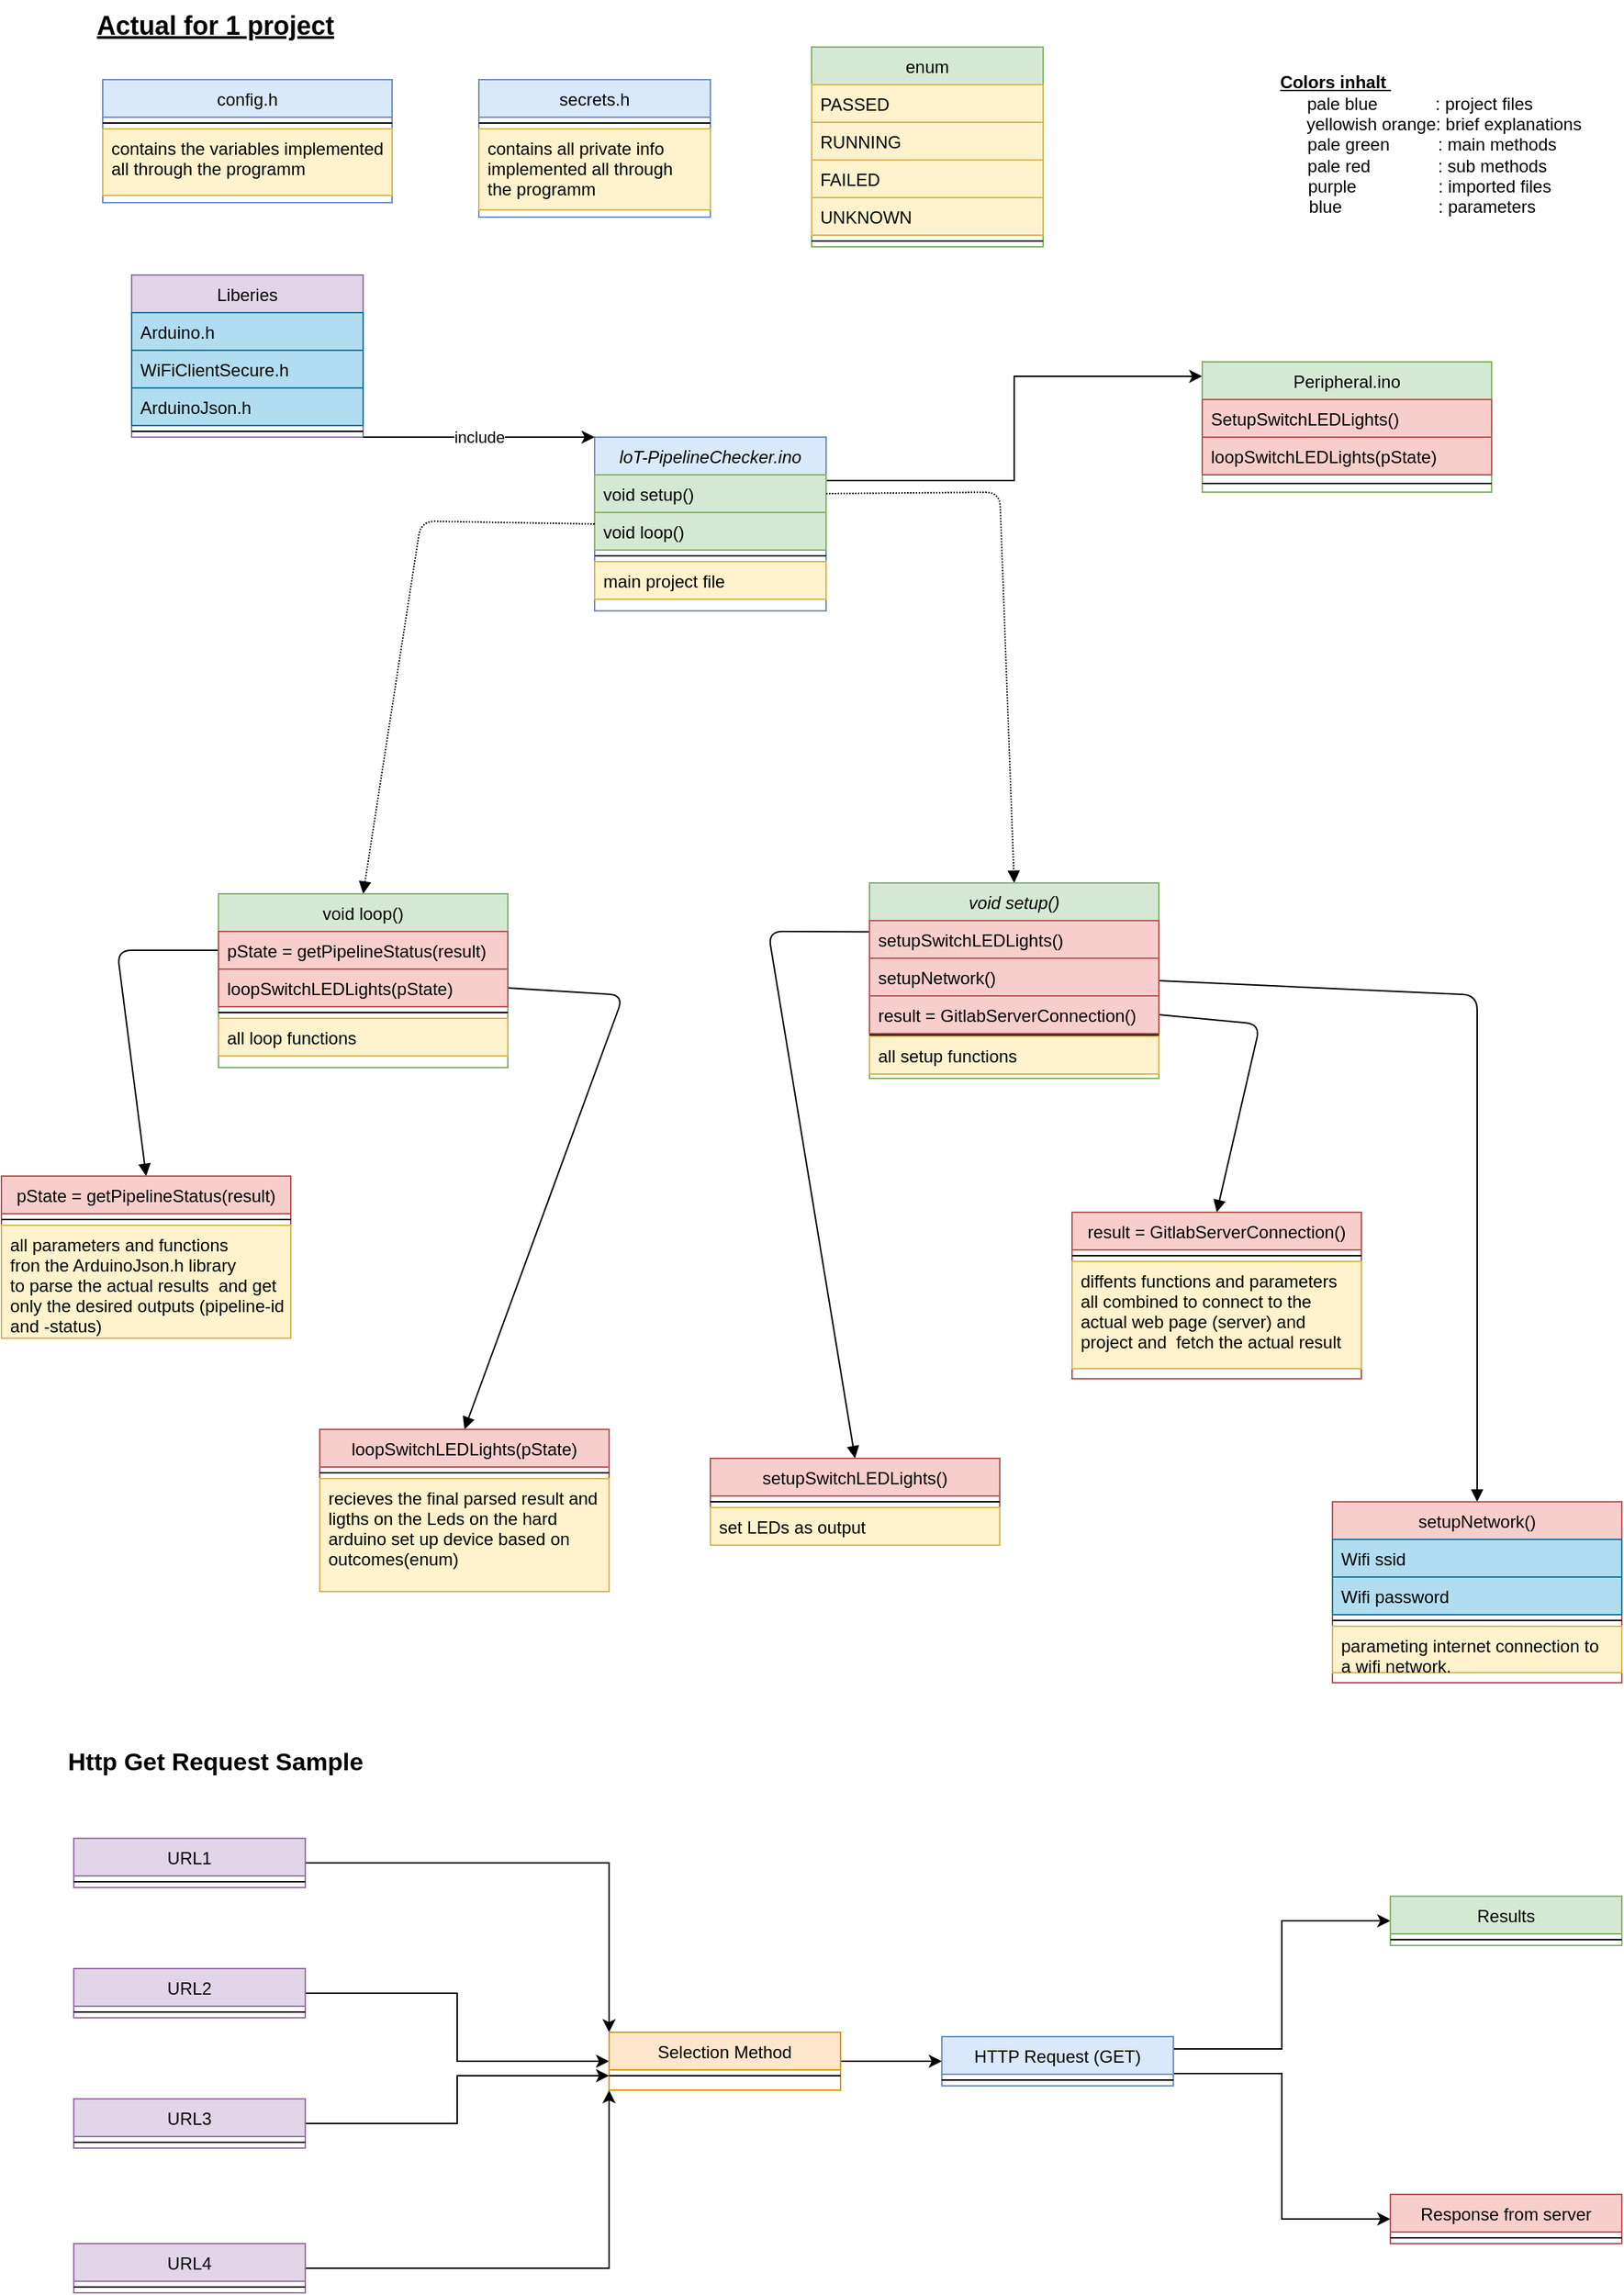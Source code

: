 <mxfile version="14.1.8" type="device"><diagram id="C5RBs43oDa-KdzZeNtuy" name="Page-1"><mxGraphModel dx="1853" dy="594" grid="1" gridSize="10" guides="1" tooltips="1" connect="1" arrows="1" fold="1" page="1" pageScale="1" pageWidth="827" pageHeight="1169" math="0" shadow="0"><root><mxCell id="WIyWlLk6GJQsqaUBKTNV-0"/><mxCell id="WIyWlLk6GJQsqaUBKTNV-1" parent="WIyWlLk6GJQsqaUBKTNV-0"/><mxCell id="nX8jGTWsumqi2cWbTF_k-5" style="edgeStyle=orthogonalEdgeStyle;rounded=0;orthogonalLoop=1;jettySize=auto;html=1;exitX=1;exitY=0.25;exitDx=0;exitDy=0;entryX=0;entryY=0.111;entryDx=0;entryDy=0;entryPerimeter=0;" parent="WIyWlLk6GJQsqaUBKTNV-1" source="zkfFHV4jXpPFQw0GAbJ--0" target="nX8jGTWsumqi2cWbTF_k-0" edge="1"><mxGeometry relative="1" as="geometry"/></mxCell><mxCell id="zkfFHV4jXpPFQw0GAbJ--0" value="loT-PipelineChecker.ino" style="swimlane;fontStyle=2;align=center;verticalAlign=top;childLayout=stackLayout;horizontal=1;startSize=26;horizontalStack=0;resizeParent=1;resizeLast=0;collapsible=1;marginBottom=0;rounded=0;shadow=0;strokeWidth=1;fillColor=#dae8fc;strokeColor=#6c8ebf;" parent="WIyWlLk6GJQsqaUBKTNV-1" vertex="1"><mxGeometry x="370" y="312" width="160" height="120" as="geometry"><mxRectangle x="230" y="140" width="160" height="26" as="alternateBounds"/></mxGeometry></mxCell><mxCell id="zkfFHV4jXpPFQw0GAbJ--1" value="void setup()" style="text;align=left;verticalAlign=top;spacingLeft=4;spacingRight=4;overflow=hidden;rotatable=0;points=[[0,0.5],[1,0.5]];portConstraint=eastwest;fillColor=#d5e8d4;strokeColor=#82b366;" parent="zkfFHV4jXpPFQw0GAbJ--0" vertex="1"><mxGeometry y="26" width="160" height="26" as="geometry"/></mxCell><mxCell id="zkfFHV4jXpPFQw0GAbJ--2" value="void loop()" style="text;align=left;verticalAlign=top;spacingLeft=4;spacingRight=4;overflow=hidden;rotatable=0;points=[[0,0.5],[1,0.5]];portConstraint=eastwest;rounded=0;shadow=0;html=0;fillColor=#d5e8d4;strokeColor=#82b366;" parent="zkfFHV4jXpPFQw0GAbJ--0" vertex="1"><mxGeometry y="52" width="160" height="26" as="geometry"/></mxCell><mxCell id="zkfFHV4jXpPFQw0GAbJ--4" value="" style="line;html=1;strokeWidth=1;align=left;verticalAlign=middle;spacingTop=-1;spacingLeft=3;spacingRight=3;rotatable=0;labelPosition=right;points=[];portConstraint=eastwest;" parent="zkfFHV4jXpPFQw0GAbJ--0" vertex="1"><mxGeometry y="78" width="160" height="8" as="geometry"/></mxCell><mxCell id="zkfFHV4jXpPFQw0GAbJ--5" value="main project file" style="text;align=left;verticalAlign=top;spacingLeft=4;spacingRight=4;overflow=hidden;rotatable=0;points=[[0,0.5],[1,0.5]];portConstraint=eastwest;fillColor=#fff2cc;strokeColor=#d6b656;" parent="zkfFHV4jXpPFQw0GAbJ--0" vertex="1"><mxGeometry y="86" width="160" height="26" as="geometry"/></mxCell><mxCell id="n-UcgwDzip0mZuVhd4J0-0" value="Actual for 1 project" style="text;align=left;verticalAlign=top;spacingLeft=4;spacingRight=4;overflow=hidden;rotatable=0;points=[[0,0.5],[1,0.5]];portConstraint=eastwest;fontStyle=5;fontSize=18;" parent="WIyWlLk6GJQsqaUBKTNV-1" vertex="1"><mxGeometry x="20" y="10" width="200" height="26" as="geometry"/></mxCell><mxCell id="n-UcgwDzip0mZuVhd4J0-60" value="Liberies" style="swimlane;fontStyle=0;align=center;verticalAlign=top;childLayout=stackLayout;horizontal=1;startSize=26;horizontalStack=0;resizeParent=1;resizeLast=0;collapsible=1;marginBottom=0;rounded=0;shadow=0;strokeWidth=1;fillColor=#e1d5e7;strokeColor=#9673a6;" parent="WIyWlLk6GJQsqaUBKTNV-1" vertex="1"><mxGeometry x="50" y="200" width="160" height="112" as="geometry"><mxRectangle x="550" y="140" width="160" height="26" as="alternateBounds"/></mxGeometry></mxCell><mxCell id="n-UcgwDzip0mZuVhd4J0-61" value="Arduino.h" style="text;align=left;verticalAlign=top;spacingLeft=4;spacingRight=4;overflow=hidden;rotatable=0;points=[[0,0.5],[1,0.5]];portConstraint=eastwest;fillColor=#b1ddf0;strokeColor=#10739e;" parent="n-UcgwDzip0mZuVhd4J0-60" vertex="1"><mxGeometry y="26" width="160" height="26" as="geometry"/></mxCell><mxCell id="n-UcgwDzip0mZuVhd4J0-62" value="WiFiClientSecure.h" style="text;align=left;verticalAlign=top;spacingLeft=4;spacingRight=4;overflow=hidden;rotatable=0;points=[[0,0.5],[1,0.5]];portConstraint=eastwest;rounded=0;shadow=0;html=0;fillColor=#b1ddf0;strokeColor=#10739e;" parent="n-UcgwDzip0mZuVhd4J0-60" vertex="1"><mxGeometry y="52" width="160" height="26" as="geometry"/></mxCell><mxCell id="n-UcgwDzip0mZuVhd4J0-63" value="ArduinoJson.h" style="text;align=left;verticalAlign=top;spacingLeft=4;spacingRight=4;overflow=hidden;rotatable=0;points=[[0,0.5],[1,0.5]];portConstraint=eastwest;rounded=0;shadow=0;html=0;fillColor=#b1ddf0;strokeColor=#10739e;" parent="n-UcgwDzip0mZuVhd4J0-60" vertex="1"><mxGeometry y="78" width="160" height="26" as="geometry"/></mxCell><mxCell id="n-UcgwDzip0mZuVhd4J0-66" value="" style="line;html=1;strokeWidth=1;align=left;verticalAlign=middle;spacingTop=-1;spacingLeft=3;spacingRight=3;rotatable=0;labelPosition=right;points=[];portConstraint=eastwest;" parent="n-UcgwDzip0mZuVhd4J0-60" vertex="1"><mxGeometry y="104" width="160" height="8" as="geometry"/></mxCell><mxCell id="n-UcgwDzip0mZuVhd4J0-77" value="enum" style="swimlane;fontStyle=0;align=center;verticalAlign=top;childLayout=stackLayout;horizontal=1;startSize=26;horizontalStack=0;resizeParent=1;resizeLast=0;collapsible=1;marginBottom=0;rounded=0;shadow=0;strokeWidth=1;fillColor=#d5e8d4;strokeColor=#82b366;" parent="WIyWlLk6GJQsqaUBKTNV-1" vertex="1"><mxGeometry x="520" y="42.5" width="160" height="138" as="geometry"><mxRectangle x="550" y="140" width="160" height="26" as="alternateBounds"/></mxGeometry></mxCell><mxCell id="n-UcgwDzip0mZuVhd4J0-78" value="PASSED" style="text;align=left;verticalAlign=top;spacingLeft=4;spacingRight=4;overflow=hidden;rotatable=0;points=[[0,0.5],[1,0.5]];portConstraint=eastwest;fillColor=#fff2cc;strokeColor=#d6b656;" parent="n-UcgwDzip0mZuVhd4J0-77" vertex="1"><mxGeometry y="26" width="160" height="26" as="geometry"/></mxCell><mxCell id="n-UcgwDzip0mZuVhd4J0-79" value="RUNNING" style="text;align=left;verticalAlign=top;spacingLeft=4;spacingRight=4;overflow=hidden;rotatable=0;points=[[0,0.5],[1,0.5]];portConstraint=eastwest;rounded=0;shadow=0;html=0;fillColor=#fff2cc;strokeColor=#d6b656;" parent="n-UcgwDzip0mZuVhd4J0-77" vertex="1"><mxGeometry y="52" width="160" height="26" as="geometry"/></mxCell><mxCell id="n-UcgwDzip0mZuVhd4J0-80" value="FAILED" style="text;align=left;verticalAlign=top;spacingLeft=4;spacingRight=4;overflow=hidden;rotatable=0;points=[[0,0.5],[1,0.5]];portConstraint=eastwest;rounded=0;shadow=0;html=0;fillColor=#fff2cc;strokeColor=#d6b656;" parent="n-UcgwDzip0mZuVhd4J0-77" vertex="1"><mxGeometry y="78" width="160" height="26" as="geometry"/></mxCell><mxCell id="n-UcgwDzip0mZuVhd4J0-81" value="UNKNOWN" style="text;align=left;verticalAlign=top;spacingLeft=4;spacingRight=4;overflow=hidden;rotatable=0;points=[[0,0.5],[1,0.5]];portConstraint=eastwest;rounded=0;shadow=0;html=0;fillColor=#fff2cc;strokeColor=#d6b656;" parent="n-UcgwDzip0mZuVhd4J0-77" vertex="1"><mxGeometry y="104" width="160" height="26" as="geometry"/></mxCell><mxCell id="n-UcgwDzip0mZuVhd4J0-82" value="" style="line;html=1;strokeWidth=1;align=left;verticalAlign=middle;spacingTop=-1;spacingLeft=3;spacingRight=3;rotatable=0;labelPosition=right;points=[];portConstraint=eastwest;" parent="n-UcgwDzip0mZuVhd4J0-77" vertex="1"><mxGeometry y="130" width="160" height="8" as="geometry"/></mxCell><mxCell id="YJGUpjWJpuxdB4CQiXM4-1" value="secrets.h" style="swimlane;fontStyle=0;align=center;verticalAlign=top;childLayout=stackLayout;horizontal=1;startSize=26;horizontalStack=0;resizeParent=1;resizeLast=0;collapsible=1;marginBottom=0;rounded=0;shadow=0;strokeWidth=1;fillColor=#dae8fc;strokeColor=#6c8ebf;" parent="WIyWlLk6GJQsqaUBKTNV-1" vertex="1"><mxGeometry x="290" y="65" width="160" height="95" as="geometry"><mxRectangle x="550" y="140" width="160" height="26" as="alternateBounds"/></mxGeometry></mxCell><mxCell id="YJGUpjWJpuxdB4CQiXM4-2" value="" style="line;html=1;strokeWidth=1;align=left;verticalAlign=middle;spacingTop=-1;spacingLeft=3;spacingRight=3;rotatable=0;labelPosition=right;points=[];portConstraint=eastwest;" parent="YJGUpjWJpuxdB4CQiXM4-1" vertex="1"><mxGeometry y="26" width="160" height="8" as="geometry"/></mxCell><mxCell id="YJGUpjWJpuxdB4CQiXM4-3" value="contains all private info&#10;implemented all through&#10;the programm " style="text;align=left;verticalAlign=top;spacingLeft=4;spacingRight=4;overflow=hidden;rotatable=0;points=[[0,0.5],[1,0.5]];portConstraint=eastwest;fillColor=#fff2cc;strokeColor=#d6b656;" parent="YJGUpjWJpuxdB4CQiXM4-1" vertex="1"><mxGeometry y="34" width="160" height="56" as="geometry"/></mxCell><mxCell id="YJGUpjWJpuxdB4CQiXM4-5" value="config.h" style="swimlane;fontStyle=0;align=center;verticalAlign=top;childLayout=stackLayout;horizontal=1;startSize=26;horizontalStack=0;resizeParent=1;resizeLast=0;collapsible=1;marginBottom=0;rounded=0;shadow=0;strokeWidth=1;fillColor=#dae8fc;strokeColor=#6c8ebf;" parent="WIyWlLk6GJQsqaUBKTNV-1" vertex="1"><mxGeometry x="30" y="65" width="200" height="85" as="geometry"><mxRectangle x="550" y="140" width="160" height="26" as="alternateBounds"/></mxGeometry></mxCell><mxCell id="YJGUpjWJpuxdB4CQiXM4-6" value="" style="line;html=1;strokeWidth=1;align=left;verticalAlign=middle;spacingTop=-1;spacingLeft=3;spacingRight=3;rotatable=0;labelPosition=right;points=[];portConstraint=eastwest;" parent="YJGUpjWJpuxdB4CQiXM4-5" vertex="1"><mxGeometry y="26" width="200" height="8" as="geometry"/></mxCell><mxCell id="YJGUpjWJpuxdB4CQiXM4-7" value="contains the variables implemented&#10;all through the programm" style="text;align=left;verticalAlign=top;spacingLeft=4;spacingRight=4;overflow=hidden;rotatable=0;points=[[0,0.5],[1,0.5]];portConstraint=eastwest;fillColor=#fff2cc;strokeColor=#d6b656;" parent="YJGUpjWJpuxdB4CQiXM4-5" vertex="1"><mxGeometry y="34" width="200" height="46" as="geometry"/></mxCell><mxCell id="AP6IjIO4oyk4iDSweJ21-5" value="" style="endArrow=classic;html=1;entryX=0;entryY=0;entryDx=0;entryDy=0;exitX=1;exitY=1;exitDx=0;exitDy=0;" parent="WIyWlLk6GJQsqaUBKTNV-1" source="n-UcgwDzip0mZuVhd4J0-60" target="zkfFHV4jXpPFQw0GAbJ--0" edge="1"><mxGeometry relative="1" as="geometry"><mxPoint x="220" y="280" as="sourcePoint"/><mxPoint x="310" y="280" as="targetPoint"/></mxGeometry></mxCell><mxCell id="AP6IjIO4oyk4iDSweJ21-6" value="include" style="edgeLabel;resizable=0;html=1;align=center;verticalAlign=middle;" parent="AP6IjIO4oyk4iDSweJ21-5" connectable="0" vertex="1"><mxGeometry relative="1" as="geometry"/></mxCell><mxCell id="AP6IjIO4oyk4iDSweJ21-7" value="" style="endArrow=block;endFill=1;endSize=6;html=1;exitX=0;exitY=0.5;exitDx=0;exitDy=0;entryX=0.5;entryY=0;entryDx=0;entryDy=0;dashed=1;dashPattern=1 1;" parent="WIyWlLk6GJQsqaUBKTNV-1" source="zkfFHV4jXpPFQw0GAbJ--0" target="n-UcgwDzip0mZuVhd4J0-23" edge="1"><mxGeometry width="100" relative="1" as="geometry"><mxPoint x="200" y="410" as="sourcePoint"/><mxPoint x="150" y="410" as="targetPoint"/><Array as="points"><mxPoint x="250" y="370"/></Array></mxGeometry></mxCell><mxCell id="AP6IjIO4oyk4iDSweJ21-8" value="" style="endArrow=block;endFill=1;endSize=6;html=1;exitX=1;exitY=0.5;exitDx=0;exitDy=0;entryX=0.5;entryY=0;entryDx=0;entryDy=0;dashed=1;dashPattern=1 1;" parent="WIyWlLk6GJQsqaUBKTNV-1" source="zkfFHV4jXpPFQw0GAbJ--1" target="n-UcgwDzip0mZuVhd4J0-1" edge="1"><mxGeometry width="100" relative="1" as="geometry"><mxPoint x="540" y="350" as="sourcePoint"/><mxPoint x="720" y="420" as="targetPoint"/><Array as="points"><mxPoint x="650" y="350"/></Array></mxGeometry></mxCell><mxCell id="AP6IjIO4oyk4iDSweJ21-9" value="" style="endArrow=block;endFill=1;endSize=6;html=1;exitX=1;exitY=0.5;exitDx=0;exitDy=0;entryX=0.5;entryY=0;entryDx=0;entryDy=0;" parent="WIyWlLk6GJQsqaUBKTNV-1" source="n-UcgwDzip0mZuVhd4J0-25" target="n-UcgwDzip0mZuVhd4J0-84" edge="1"><mxGeometry width="100" relative="1" as="geometry"><mxPoint x="340" y="697.5" as="sourcePoint"/><mxPoint x="440" y="697.5" as="targetPoint"/><Array as="points"><mxPoint x="390" y="697.5"/></Array></mxGeometry></mxCell><mxCell id="AP6IjIO4oyk4iDSweJ21-10" value="" style="endArrow=block;endFill=1;endSize=6;html=1;exitX=0;exitY=0.5;exitDx=0;exitDy=0;entryX=0.5;entryY=0;entryDx=0;entryDy=0;" parent="WIyWlLk6GJQsqaUBKTNV-1" source="n-UcgwDzip0mZuVhd4J0-24" target="n-UcgwDzip0mZuVhd4J0-70" edge="1"><mxGeometry width="100" relative="1" as="geometry"><mxPoint x="-30" y="707.5" as="sourcePoint"/><mxPoint x="20" y="687.5" as="targetPoint"/><Array as="points"><mxPoint x="40" y="666.5"/></Array></mxGeometry></mxCell><mxCell id="AP6IjIO4oyk4iDSweJ21-11" value="" style="endArrow=block;endFill=1;endSize=6;html=1;exitX=0;exitY=0.25;exitDx=0;exitDy=0;entryX=0.5;entryY=0;entryDx=0;entryDy=0;" parent="WIyWlLk6GJQsqaUBKTNV-1" source="n-UcgwDzip0mZuVhd4J0-1" target="AP6IjIO4oyk4iDSweJ21-0" edge="1"><mxGeometry width="100" relative="1" as="geometry"><mxPoint x="440" y="687" as="sourcePoint"/><mxPoint x="430" y="677.5" as="targetPoint"/><Array as="points"><mxPoint x="490" y="653.5"/></Array></mxGeometry></mxCell><mxCell id="AP6IjIO4oyk4iDSweJ21-12" value="" style="endArrow=block;endFill=1;endSize=6;html=1;exitX=1;exitY=0.5;exitDx=0;exitDy=0;entryX=0.5;entryY=0;entryDx=0;entryDy=0;" parent="WIyWlLk6GJQsqaUBKTNV-1" source="n-UcgwDzip0mZuVhd4J0-32" target="n-UcgwDzip0mZuVhd4J0-46" edge="1"><mxGeometry width="100" relative="1" as="geometry"><mxPoint x="770" y="707.5" as="sourcePoint"/><mxPoint x="870" y="707.5" as="targetPoint"/><Array as="points"><mxPoint x="830" y="717.5"/></Array></mxGeometry></mxCell><mxCell id="AP6IjIO4oyk4iDSweJ21-13" value="" style="endArrow=block;endFill=1;endSize=6;html=1;exitX=1;exitY=0.5;exitDx=0;exitDy=0;entryX=0.5;entryY=0;entryDx=0;entryDy=0;" parent="WIyWlLk6GJQsqaUBKTNV-1" source="n-UcgwDzip0mZuVhd4J0-1" target="n-UcgwDzip0mZuVhd4J0-41" edge="1"><mxGeometry width="100" relative="1" as="geometry"><mxPoint x="780" y="687" as="sourcePoint"/><mxPoint x="1040" y="1057.5" as="targetPoint"/><Array as="points"><mxPoint x="980" y="697.5"/></Array></mxGeometry></mxCell><mxCell id="AP6IjIO4oyk4iDSweJ21-14" value="&lt;b&gt;&lt;u&gt;Colors inhalt&amp;nbsp;&lt;/u&gt;&lt;/b&gt; &amp;nbsp; &amp;nbsp; &amp;nbsp; &amp;nbsp; &amp;nbsp; &amp;nbsp; &amp;nbsp; &amp;nbsp;&amp;nbsp;&lt;br&gt;&amp;nbsp; &amp;nbsp; &amp;nbsp; &amp;nbsp; &amp;nbsp; &amp;nbsp; &amp;nbsp; &amp;nbsp; &amp;nbsp; pale blue&amp;nbsp; &amp;nbsp; &amp;nbsp; &amp;nbsp; &amp;nbsp; &amp;nbsp; : project files&lt;br&gt;&amp;nbsp; &amp;nbsp; &amp;nbsp; &amp;nbsp; &amp;nbsp; &amp;nbsp; &amp;nbsp; &amp;nbsp; &amp;nbsp; &amp;nbsp; &amp;nbsp; &amp;nbsp; &amp;nbsp; &amp;nbsp; yellowish orange: brief explanations&lt;br&gt;&amp;nbsp; &amp;nbsp; &amp;nbsp; &amp;nbsp; &amp;nbsp; &amp;nbsp; &amp;nbsp; &amp;nbsp; &amp;nbsp; &amp;nbsp; &amp;nbsp; &amp;nbsp;pale green&amp;nbsp; &amp;nbsp; &amp;nbsp; &amp;nbsp; &amp;nbsp; : main methods&lt;br&gt;&amp;nbsp; &amp;nbsp; &amp;nbsp; &amp;nbsp; &amp;nbsp; &amp;nbsp; &amp;nbsp; &amp;nbsp; &amp;nbsp; &amp;nbsp; &amp;nbsp;pale red&amp;nbsp; &amp;nbsp; &amp;nbsp; &amp;nbsp; &amp;nbsp; &amp;nbsp; &amp;nbsp; : sub methods&lt;br&gt;&amp;nbsp; &amp;nbsp; &amp;nbsp; &amp;nbsp; &amp;nbsp; &amp;nbsp; &amp;nbsp; &amp;nbsp; &amp;nbsp; &amp;nbsp; &amp;nbsp; purple&amp;nbsp; &amp;nbsp; &amp;nbsp; &amp;nbsp; &amp;nbsp; &amp;nbsp; &amp;nbsp; &amp;nbsp; &amp;nbsp;: imported files&lt;br&gt;&amp;nbsp; &amp;nbsp; &amp;nbsp; &amp;nbsp; &amp;nbsp; &amp;nbsp; &amp;nbsp; &amp;nbsp; &amp;nbsp; &amp;nbsp;blue&amp;nbsp; &amp;nbsp; &amp;nbsp; &amp;nbsp; &amp;nbsp; &amp;nbsp; &amp;nbsp; &amp;nbsp; &amp;nbsp; &amp;nbsp; : parameters" style="text;html=1;align=center;verticalAlign=middle;resizable=0;points=[];autosize=1;" parent="WIyWlLk6GJQsqaUBKTNV-1" vertex="1"><mxGeometry x="760" y="60" width="300" height="100" as="geometry"/></mxCell><mxCell id="nX8jGTWsumqi2cWbTF_k-0" value="Peripheral.ino" style="swimlane;fontStyle=0;align=center;verticalAlign=top;childLayout=stackLayout;horizontal=1;startSize=26;horizontalStack=0;resizeParent=1;resizeLast=0;collapsible=1;marginBottom=0;rounded=0;shadow=0;strokeWidth=1;fillColor=#d5e8d4;strokeColor=#82b366;" parent="WIyWlLk6GJQsqaUBKTNV-1" vertex="1"><mxGeometry x="790" y="260" width="200" height="90" as="geometry"><mxRectangle x="130" y="380" width="160" height="26" as="alternateBounds"/></mxGeometry></mxCell><mxCell id="nX8jGTWsumqi2cWbTF_k-1" value="SetupSwitchLEDLights()" style="text;align=left;verticalAlign=top;spacingLeft=4;spacingRight=4;overflow=hidden;rotatable=0;points=[[0,0.5],[1,0.5]];portConstraint=eastwest;fillColor=#f8cecc;strokeColor=#b85450;" parent="nX8jGTWsumqi2cWbTF_k-0" vertex="1"><mxGeometry y="26" width="200" height="26" as="geometry"/></mxCell><mxCell id="nX8jGTWsumqi2cWbTF_k-2" value="loopSwitchLEDLights(pState)" style="text;align=left;verticalAlign=top;spacingLeft=4;spacingRight=4;overflow=hidden;rotatable=0;points=[[0,0.5],[1,0.5]];portConstraint=eastwest;rounded=0;shadow=0;html=0;fillColor=#f8cecc;strokeColor=#b85450;" parent="nX8jGTWsumqi2cWbTF_k-0" vertex="1"><mxGeometry y="52" width="200" height="26" as="geometry"/></mxCell><mxCell id="nX8jGTWsumqi2cWbTF_k-3" value="" style="line;html=1;strokeWidth=1;align=left;verticalAlign=middle;spacingTop=-1;spacingLeft=3;spacingRight=3;rotatable=0;labelPosition=right;points=[];portConstraint=eastwest;" parent="nX8jGTWsumqi2cWbTF_k-0" vertex="1"><mxGeometry y="78" width="200" height="12" as="geometry"/></mxCell><mxCell id="n-UcgwDzip0mZuVhd4J0-1" value="void setup()" style="swimlane;fontStyle=2;align=center;verticalAlign=top;childLayout=stackLayout;horizontal=1;startSize=26;horizontalStack=0;resizeParent=1;resizeLast=0;collapsible=1;marginBottom=0;rounded=0;shadow=0;strokeWidth=1;fillColor=#d5e8d4;strokeColor=#82b366;" parent="WIyWlLk6GJQsqaUBKTNV-1" vertex="1"><mxGeometry x="560" y="620" width="200" height="135" as="geometry"><mxRectangle x="580" y="390" width="160" height="26" as="alternateBounds"/></mxGeometry></mxCell><mxCell id="n-UcgwDzip0mZuVhd4J0-2" value="setupSwitchLEDLights()" style="text;align=left;verticalAlign=top;spacingLeft=4;spacingRight=4;overflow=hidden;rotatable=0;points=[[0,0.5],[1,0.5]];portConstraint=eastwest;fillColor=#f8cecc;strokeColor=#b85450;" parent="n-UcgwDzip0mZuVhd4J0-1" vertex="1"><mxGeometry y="26" width="200" height="26" as="geometry"/></mxCell><mxCell id="n-UcgwDzip0mZuVhd4J0-3" value="setupNetwork()" style="text;align=left;verticalAlign=top;spacingLeft=4;spacingRight=4;overflow=hidden;rotatable=0;points=[[0,0.5],[1,0.5]];portConstraint=eastwest;rounded=0;shadow=0;html=0;fillColor=#f8cecc;strokeColor=#b85450;" parent="n-UcgwDzip0mZuVhd4J0-1" vertex="1"><mxGeometry y="52" width="200" height="26" as="geometry"/></mxCell><mxCell id="n-UcgwDzip0mZuVhd4J0-32" value="result = GitlabServerConnection()" style="text;align=left;verticalAlign=top;spacingLeft=4;spacingRight=4;overflow=hidden;rotatable=0;points=[[0,0.5],[1,0.5]];portConstraint=eastwest;rounded=0;shadow=0;html=0;fillColor=#f8cecc;strokeColor=#b85450;" parent="n-UcgwDzip0mZuVhd4J0-1" vertex="1"><mxGeometry y="78" width="200" height="26" as="geometry"/></mxCell><mxCell id="n-UcgwDzip0mZuVhd4J0-5" value="" style="line;html=1;strokeWidth=1;align=left;verticalAlign=middle;spacingTop=-1;spacingLeft=3;spacingRight=3;rotatable=0;labelPosition=right;points=[];portConstraint=eastwest;" parent="n-UcgwDzip0mZuVhd4J0-1" vertex="1"><mxGeometry y="104" width="200" height="2" as="geometry"/></mxCell><mxCell id="n-UcgwDzip0mZuVhd4J0-6" value="all setup functions" style="text;align=left;verticalAlign=top;spacingLeft=4;spacingRight=4;overflow=hidden;rotatable=0;points=[[0,0.5],[1,0.5]];portConstraint=eastwest;fillColor=#fff2cc;strokeColor=#d6b656;" parent="n-UcgwDzip0mZuVhd4J0-1" vertex="1"><mxGeometry y="106" width="200" height="26" as="geometry"/></mxCell><mxCell id="n-UcgwDzip0mZuVhd4J0-41" value="setupNetwork()" style="swimlane;fontStyle=0;align=center;verticalAlign=top;childLayout=stackLayout;horizontal=1;startSize=26;horizontalStack=0;resizeParent=1;resizeLast=0;collapsible=1;marginBottom=0;rounded=0;shadow=0;strokeWidth=1;fillColor=#f8cecc;strokeColor=#b85450;" parent="WIyWlLk6GJQsqaUBKTNV-1" vertex="1"><mxGeometry x="880" y="1047.5" width="200" height="125" as="geometry"><mxRectangle x="130" y="380" width="160" height="26" as="alternateBounds"/></mxGeometry></mxCell><mxCell id="n-UcgwDzip0mZuVhd4J0-42" value="Wifi ssid" style="text;align=left;verticalAlign=top;spacingLeft=4;spacingRight=4;overflow=hidden;rotatable=0;points=[[0,0.5],[1,0.5]];portConstraint=eastwest;fillColor=#b1ddf0;strokeColor=#10739e;" parent="n-UcgwDzip0mZuVhd4J0-41" vertex="1"><mxGeometry y="26" width="200" height="26" as="geometry"/></mxCell><mxCell id="n-UcgwDzip0mZuVhd4J0-43" value="Wifi password" style="text;align=left;verticalAlign=top;spacingLeft=4;spacingRight=4;overflow=hidden;rotatable=0;points=[[0,0.5],[1,0.5]];portConstraint=eastwest;rounded=0;shadow=0;html=0;fillColor=#b1ddf0;strokeColor=#10739e;" parent="n-UcgwDzip0mZuVhd4J0-41" vertex="1"><mxGeometry y="52" width="200" height="26" as="geometry"/></mxCell><mxCell id="n-UcgwDzip0mZuVhd4J0-44" value="" style="line;html=1;strokeWidth=1;align=left;verticalAlign=middle;spacingTop=-1;spacingLeft=3;spacingRight=3;rotatable=0;labelPosition=right;points=[];portConstraint=eastwest;" parent="n-UcgwDzip0mZuVhd4J0-41" vertex="1"><mxGeometry y="78" width="200" height="8" as="geometry"/></mxCell><mxCell id="n-UcgwDzip0mZuVhd4J0-45" value="parameting internet connection to&#10;a wifi network." style="text;align=left;verticalAlign=top;spacingLeft=4;spacingRight=4;overflow=hidden;rotatable=0;points=[[0,0.5],[1,0.5]];portConstraint=eastwest;fillColor=#fff2cc;strokeColor=#d6b656;" parent="n-UcgwDzip0mZuVhd4J0-41" vertex="1"><mxGeometry y="86" width="200" height="32" as="geometry"/></mxCell><mxCell id="n-UcgwDzip0mZuVhd4J0-46" value="result = GitlabServerConnection()" style="swimlane;fontStyle=0;align=center;verticalAlign=top;childLayout=stackLayout;horizontal=1;startSize=26;horizontalStack=0;resizeParent=1;resizeLast=0;collapsible=1;marginBottom=0;rounded=0;shadow=0;strokeWidth=1;fillColor=#f8cecc;strokeColor=#b85450;" parent="WIyWlLk6GJQsqaUBKTNV-1" vertex="1"><mxGeometry x="700" y="847.5" width="200" height="115" as="geometry"><mxRectangle x="550" y="140" width="160" height="26" as="alternateBounds"/></mxGeometry></mxCell><mxCell id="n-UcgwDzip0mZuVhd4J0-52" value="" style="line;html=1;strokeWidth=1;align=left;verticalAlign=middle;spacingTop=-1;spacingLeft=3;spacingRight=3;rotatable=0;labelPosition=right;points=[];portConstraint=eastwest;" parent="n-UcgwDzip0mZuVhd4J0-46" vertex="1"><mxGeometry y="26" width="200" height="8" as="geometry"/></mxCell><mxCell id="n-UcgwDzip0mZuVhd4J0-53" value="diffents functions and parameters&#10;all combined to connect to the &#10;actual web page (server) and &#10;project and  fetch the actual result" style="text;align=left;verticalAlign=top;spacingLeft=4;spacingRight=4;overflow=hidden;rotatable=0;points=[[0,0.5],[1,0.5]];portConstraint=eastwest;fillColor=#fff2cc;strokeColor=#d6b656;" parent="n-UcgwDzip0mZuVhd4J0-46" vertex="1"><mxGeometry y="34" width="200" height="74" as="geometry"/></mxCell><mxCell id="n-UcgwDzip0mZuVhd4J0-70" value="pState = getPipelineStatus(result)" style="swimlane;fontStyle=0;align=center;verticalAlign=top;childLayout=stackLayout;horizontal=1;startSize=26;horizontalStack=0;resizeParent=1;resizeLast=0;collapsible=1;marginBottom=0;rounded=0;shadow=0;strokeWidth=1;fillColor=#f8cecc;strokeColor=#b85450;" parent="WIyWlLk6GJQsqaUBKTNV-1" vertex="1"><mxGeometry x="-40" y="822.5" width="200" height="112" as="geometry"><mxRectangle x="550" y="140" width="160" height="26" as="alternateBounds"/></mxGeometry></mxCell><mxCell id="n-UcgwDzip0mZuVhd4J0-75" value="" style="line;html=1;strokeWidth=1;align=left;verticalAlign=middle;spacingTop=-1;spacingLeft=3;spacingRight=3;rotatable=0;labelPosition=right;points=[];portConstraint=eastwest;" parent="n-UcgwDzip0mZuVhd4J0-70" vertex="1"><mxGeometry y="26" width="200" height="8" as="geometry"/></mxCell><mxCell id="n-UcgwDzip0mZuVhd4J0-74" value="all parameters and functions &#10;fron the ArduinoJson.h library &#10;to parse the actual results  and get&#10;only the desired outputs (pipeline-id&#10;and -status)" style="text;align=left;verticalAlign=top;spacingLeft=4;spacingRight=4;overflow=hidden;rotatable=0;points=[[0,0.5],[1,0.5]];portConstraint=eastwest;rounded=0;shadow=0;html=0;fillColor=#fff2cc;strokeColor=#d6b656;" parent="n-UcgwDzip0mZuVhd4J0-70" vertex="1"><mxGeometry y="34" width="200" height="78" as="geometry"/></mxCell><mxCell id="n-UcgwDzip0mZuVhd4J0-84" value="loopSwitchLEDLights(pState)" style="swimlane;fontStyle=0;align=center;verticalAlign=top;childLayout=stackLayout;horizontal=1;startSize=26;horizontalStack=0;resizeParent=1;resizeLast=0;collapsible=1;marginBottom=0;rounded=0;shadow=0;strokeWidth=1;fillColor=#f8cecc;strokeColor=#b85450;" parent="WIyWlLk6GJQsqaUBKTNV-1" vertex="1"><mxGeometry x="180" y="997.5" width="200" height="112" as="geometry"><mxRectangle x="550" y="140" width="160" height="26" as="alternateBounds"/></mxGeometry></mxCell><mxCell id="n-UcgwDzip0mZuVhd4J0-88" value="" style="line;html=1;strokeWidth=1;align=left;verticalAlign=middle;spacingTop=-1;spacingLeft=3;spacingRight=3;rotatable=0;labelPosition=right;points=[];portConstraint=eastwest;" parent="n-UcgwDzip0mZuVhd4J0-84" vertex="1"><mxGeometry y="26" width="200" height="8" as="geometry"/></mxCell><mxCell id="n-UcgwDzip0mZuVhd4J0-89" value="recieves the final parsed result and &#10;ligths on the Leds on the hard &#10;arduino set up device based on &#10;outcomes(enum)" style="text;align=left;verticalAlign=top;spacingLeft=4;spacingRight=4;overflow=hidden;rotatable=0;points=[[0,0.5],[1,0.5]];portConstraint=eastwest;rounded=0;shadow=0;html=0;fillColor=#fff2cc;strokeColor=#d6b656;" parent="n-UcgwDzip0mZuVhd4J0-84" vertex="1"><mxGeometry y="34" width="200" height="78" as="geometry"/></mxCell><mxCell id="AP6IjIO4oyk4iDSweJ21-0" value="setupSwitchLEDLights()" style="swimlane;fontStyle=0;align=center;verticalAlign=top;childLayout=stackLayout;horizontal=1;startSize=26;horizontalStack=0;resizeParent=1;resizeLast=0;collapsible=1;marginBottom=0;rounded=0;shadow=0;strokeWidth=1;fillColor=#f8cecc;strokeColor=#b85450;" parent="WIyWlLk6GJQsqaUBKTNV-1" vertex="1"><mxGeometry x="450" y="1017.5" width="200" height="60" as="geometry"><mxRectangle x="130" y="380" width="160" height="26" as="alternateBounds"/></mxGeometry></mxCell><mxCell id="AP6IjIO4oyk4iDSweJ21-3" value="" style="line;html=1;strokeWidth=1;align=left;verticalAlign=middle;spacingTop=-1;spacingLeft=3;spacingRight=3;rotatable=0;labelPosition=right;points=[];portConstraint=eastwest;" parent="AP6IjIO4oyk4iDSweJ21-0" vertex="1"><mxGeometry y="26" width="200" height="8" as="geometry"/></mxCell><mxCell id="AP6IjIO4oyk4iDSweJ21-4" value="set LEDs as output" style="text;align=left;verticalAlign=top;spacingLeft=4;spacingRight=4;overflow=hidden;rotatable=0;points=[[0,0.5],[1,0.5]];portConstraint=eastwest;fillColor=#fff2cc;strokeColor=#d6b656;" parent="AP6IjIO4oyk4iDSweJ21-0" vertex="1"><mxGeometry y="34" width="200" height="26" as="geometry"/></mxCell><mxCell id="n-UcgwDzip0mZuVhd4J0-23" value="void loop()" style="swimlane;fontStyle=0;align=center;verticalAlign=top;childLayout=stackLayout;horizontal=1;startSize=26;horizontalStack=0;resizeParent=1;resizeLast=0;collapsible=1;marginBottom=0;rounded=0;shadow=0;strokeWidth=1;fillColor=#d5e8d4;strokeColor=#82b366;" parent="WIyWlLk6GJQsqaUBKTNV-1" vertex="1"><mxGeometry x="110" y="627.5" width="200" height="120" as="geometry"><mxRectangle x="130" y="380" width="160" height="26" as="alternateBounds"/></mxGeometry></mxCell><mxCell id="n-UcgwDzip0mZuVhd4J0-24" value="pState = getPipelineStatus(result)" style="text;align=left;verticalAlign=top;spacingLeft=4;spacingRight=4;overflow=hidden;rotatable=0;points=[[0,0.5],[1,0.5]];portConstraint=eastwest;fillColor=#f8cecc;strokeColor=#b85450;" parent="n-UcgwDzip0mZuVhd4J0-23" vertex="1"><mxGeometry y="26" width="200" height="26" as="geometry"/></mxCell><mxCell id="n-UcgwDzip0mZuVhd4J0-25" value="loopSwitchLEDLights(pState)" style="text;align=left;verticalAlign=top;spacingLeft=4;spacingRight=4;overflow=hidden;rotatable=0;points=[[0,0.5],[1,0.5]];portConstraint=eastwest;rounded=0;shadow=0;html=0;fillColor=#f8cecc;strokeColor=#b85450;" parent="n-UcgwDzip0mZuVhd4J0-23" vertex="1"><mxGeometry y="52" width="200" height="26" as="geometry"/></mxCell><mxCell id="n-UcgwDzip0mZuVhd4J0-26" value="" style="line;html=1;strokeWidth=1;align=left;verticalAlign=middle;spacingTop=-1;spacingLeft=3;spacingRight=3;rotatable=0;labelPosition=right;points=[];portConstraint=eastwest;" parent="n-UcgwDzip0mZuVhd4J0-23" vertex="1"><mxGeometry y="78" width="200" height="8" as="geometry"/></mxCell><mxCell id="n-UcgwDzip0mZuVhd4J0-28" value="all loop functions" style="text;align=left;verticalAlign=top;spacingLeft=4;spacingRight=4;overflow=hidden;rotatable=0;points=[[0,0.5],[1,0.5]];portConstraint=eastwest;fillColor=#fff2cc;strokeColor=#d6b656;" parent="n-UcgwDzip0mZuVhd4J0-23" vertex="1"><mxGeometry y="86" width="200" height="26" as="geometry"/></mxCell><mxCell id="PPk2H4ReAEAQXqLXAon_-0" value="Http Get Request Sample" style="text;align=left;verticalAlign=top;spacingLeft=4;spacingRight=4;overflow=hidden;rotatable=0;points=[[0,0.5],[1,0.5]];portConstraint=eastwest;rounded=0;shadow=0;html=0;fontStyle=1;fontSize=17;" vertex="1" parent="WIyWlLk6GJQsqaUBKTNV-1"><mxGeometry y="1210" width="220" height="26" as="geometry"/></mxCell><mxCell id="PPk2H4ReAEAQXqLXAon_-23" style="edgeStyle=orthogonalEdgeStyle;rounded=0;orthogonalLoop=1;jettySize=auto;html=1;exitX=1;exitY=0.5;exitDx=0;exitDy=0;entryX=0;entryY=0;entryDx=0;entryDy=0;" edge="1" parent="WIyWlLk6GJQsqaUBKTNV-1" source="PPk2H4ReAEAQXqLXAon_-1" target="PPk2H4ReAEAQXqLXAon_-11"><mxGeometry relative="1" as="geometry"/></mxCell><mxCell id="PPk2H4ReAEAQXqLXAon_-1" value="URL1" style="swimlane;fontStyle=0;align=center;verticalAlign=top;childLayout=stackLayout;horizontal=1;startSize=26;horizontalStack=0;resizeParent=1;resizeLast=0;collapsible=1;marginBottom=0;rounded=0;shadow=0;strokeWidth=1;fillColor=#e1d5e7;strokeColor=#9673a6;" vertex="1" parent="WIyWlLk6GJQsqaUBKTNV-1"><mxGeometry x="10" y="1280" width="160" height="34" as="geometry"><mxRectangle x="340" y="380" width="170" height="26" as="alternateBounds"/></mxGeometry></mxCell><mxCell id="PPk2H4ReAEAQXqLXAon_-2" value="" style="line;html=1;strokeWidth=1;align=left;verticalAlign=middle;spacingTop=-1;spacingLeft=3;spacingRight=3;rotatable=0;labelPosition=right;points=[];portConstraint=eastwest;" vertex="1" parent="PPk2H4ReAEAQXqLXAon_-1"><mxGeometry y="26" width="160" height="8" as="geometry"/></mxCell><mxCell id="PPk2H4ReAEAQXqLXAon_-20" style="edgeStyle=orthogonalEdgeStyle;rounded=0;orthogonalLoop=1;jettySize=auto;html=1;exitX=1;exitY=0.5;exitDx=0;exitDy=0;entryX=0;entryY=0.5;entryDx=0;entryDy=0;" edge="1" parent="WIyWlLk6GJQsqaUBKTNV-1" source="PPk2H4ReAEAQXqLXAon_-3" target="PPk2H4ReAEAQXqLXAon_-11"><mxGeometry relative="1" as="geometry"/></mxCell><mxCell id="PPk2H4ReAEAQXqLXAon_-3" value="URL2" style="swimlane;fontStyle=0;align=center;verticalAlign=top;childLayout=stackLayout;horizontal=1;startSize=26;horizontalStack=0;resizeParent=1;resizeLast=0;collapsible=1;marginBottom=0;rounded=0;shadow=0;strokeWidth=1;fillColor=#e1d5e7;strokeColor=#9673a6;" vertex="1" parent="WIyWlLk6GJQsqaUBKTNV-1"><mxGeometry x="10" y="1370" width="160" height="34" as="geometry"><mxRectangle x="340" y="380" width="170" height="26" as="alternateBounds"/></mxGeometry></mxCell><mxCell id="PPk2H4ReAEAQXqLXAon_-4" value="" style="line;html=1;strokeWidth=1;align=left;verticalAlign=middle;spacingTop=-1;spacingLeft=3;spacingRight=3;rotatable=0;labelPosition=right;points=[];portConstraint=eastwest;" vertex="1" parent="PPk2H4ReAEAQXqLXAon_-3"><mxGeometry y="26" width="160" height="8" as="geometry"/></mxCell><mxCell id="PPk2H4ReAEAQXqLXAon_-21" style="edgeStyle=orthogonalEdgeStyle;rounded=0;orthogonalLoop=1;jettySize=auto;html=1;exitX=1;exitY=0.5;exitDx=0;exitDy=0;entryX=0;entryY=0.75;entryDx=0;entryDy=0;" edge="1" parent="WIyWlLk6GJQsqaUBKTNV-1" source="PPk2H4ReAEAQXqLXAon_-6" target="PPk2H4ReAEAQXqLXAon_-11"><mxGeometry relative="1" as="geometry"/></mxCell><mxCell id="PPk2H4ReAEAQXqLXAon_-6" value="URL3" style="swimlane;fontStyle=0;align=center;verticalAlign=top;childLayout=stackLayout;horizontal=1;startSize=26;horizontalStack=0;resizeParent=1;resizeLast=0;collapsible=1;marginBottom=0;rounded=0;shadow=0;strokeWidth=1;fillColor=#e1d5e7;strokeColor=#9673a6;" vertex="1" parent="WIyWlLk6GJQsqaUBKTNV-1"><mxGeometry x="10" y="1460" width="160" height="34" as="geometry"><mxRectangle x="340" y="380" width="170" height="26" as="alternateBounds"/></mxGeometry></mxCell><mxCell id="PPk2H4ReAEAQXqLXAon_-7" value="" style="line;html=1;strokeWidth=1;align=left;verticalAlign=middle;spacingTop=-1;spacingLeft=3;spacingRight=3;rotatable=0;labelPosition=right;points=[];portConstraint=eastwest;" vertex="1" parent="PPk2H4ReAEAQXqLXAon_-6"><mxGeometry y="26" width="160" height="8" as="geometry"/></mxCell><mxCell id="PPk2H4ReAEAQXqLXAon_-22" style="edgeStyle=orthogonalEdgeStyle;rounded=0;orthogonalLoop=1;jettySize=auto;html=1;exitX=1;exitY=0.5;exitDx=0;exitDy=0;entryX=0;entryY=1;entryDx=0;entryDy=0;" edge="1" parent="WIyWlLk6GJQsqaUBKTNV-1" source="PPk2H4ReAEAQXqLXAon_-9" target="PPk2H4ReAEAQXqLXAon_-11"><mxGeometry relative="1" as="geometry"/></mxCell><mxCell id="PPk2H4ReAEAQXqLXAon_-9" value="URL4" style="swimlane;fontStyle=0;align=center;verticalAlign=top;childLayout=stackLayout;horizontal=1;startSize=26;horizontalStack=0;resizeParent=1;resizeLast=0;collapsible=1;marginBottom=0;rounded=0;shadow=0;strokeWidth=1;fillColor=#e1d5e7;strokeColor=#9673a6;" vertex="1" parent="WIyWlLk6GJQsqaUBKTNV-1"><mxGeometry x="10" y="1560" width="160" height="34" as="geometry"><mxRectangle x="340" y="380" width="170" height="26" as="alternateBounds"/></mxGeometry></mxCell><mxCell id="PPk2H4ReAEAQXqLXAon_-10" value="" style="line;html=1;strokeWidth=1;align=left;verticalAlign=middle;spacingTop=-1;spacingLeft=3;spacingRight=3;rotatable=0;labelPosition=right;points=[];portConstraint=eastwest;" vertex="1" parent="PPk2H4ReAEAQXqLXAon_-9"><mxGeometry y="26" width="160" height="8" as="geometry"/></mxCell><mxCell id="PPk2H4ReAEAQXqLXAon_-24" style="edgeStyle=orthogonalEdgeStyle;rounded=0;orthogonalLoop=1;jettySize=auto;html=1;exitX=1;exitY=0.5;exitDx=0;exitDy=0;entryX=0;entryY=0.5;entryDx=0;entryDy=0;" edge="1" parent="WIyWlLk6GJQsqaUBKTNV-1" source="PPk2H4ReAEAQXqLXAon_-11" target="PPk2H4ReAEAQXqLXAon_-13"><mxGeometry relative="1" as="geometry"/></mxCell><mxCell id="PPk2H4ReAEAQXqLXAon_-11" value="Selection Method" style="swimlane;fontStyle=0;align=center;verticalAlign=top;childLayout=stackLayout;horizontal=1;startSize=26;horizontalStack=0;resizeParent=1;resizeLast=0;collapsible=1;marginBottom=0;rounded=0;shadow=0;strokeWidth=1;fillColor=#ffe6cc;strokeColor=#d79b00;" vertex="1" parent="WIyWlLk6GJQsqaUBKTNV-1"><mxGeometry x="380" y="1414" width="160" height="40" as="geometry"><mxRectangle x="340" y="380" width="170" height="26" as="alternateBounds"/></mxGeometry></mxCell><mxCell id="PPk2H4ReAEAQXqLXAon_-12" value="" style="line;html=1;strokeWidth=1;align=left;verticalAlign=middle;spacingTop=-1;spacingLeft=3;spacingRight=3;rotatable=0;labelPosition=right;points=[];portConstraint=eastwest;" vertex="1" parent="PPk2H4ReAEAQXqLXAon_-11"><mxGeometry y="26" width="160" height="8" as="geometry"/></mxCell><mxCell id="PPk2H4ReAEAQXqLXAon_-25" style="edgeStyle=orthogonalEdgeStyle;rounded=0;orthogonalLoop=1;jettySize=auto;html=1;exitX=1;exitY=0.25;exitDx=0;exitDy=0;entryX=0;entryY=0.5;entryDx=0;entryDy=0;" edge="1" parent="WIyWlLk6GJQsqaUBKTNV-1" source="PPk2H4ReAEAQXqLXAon_-13" target="PPk2H4ReAEAQXqLXAon_-15"><mxGeometry relative="1" as="geometry"/></mxCell><mxCell id="PPk2H4ReAEAQXqLXAon_-26" style="edgeStyle=orthogonalEdgeStyle;rounded=0;orthogonalLoop=1;jettySize=auto;html=1;exitX=1;exitY=0.75;exitDx=0;exitDy=0;entryX=0;entryY=0.5;entryDx=0;entryDy=0;" edge="1" parent="WIyWlLk6GJQsqaUBKTNV-1" source="PPk2H4ReAEAQXqLXAon_-13" target="PPk2H4ReAEAQXqLXAon_-17"><mxGeometry relative="1" as="geometry"/></mxCell><mxCell id="PPk2H4ReAEAQXqLXAon_-13" value="HTTP Request (GET)" style="swimlane;fontStyle=0;align=center;verticalAlign=top;childLayout=stackLayout;horizontal=1;startSize=26;horizontalStack=0;resizeParent=1;resizeLast=0;collapsible=1;marginBottom=0;rounded=0;shadow=0;strokeWidth=1;fillColor=#dae8fc;strokeColor=#6c8ebf;" vertex="1" parent="WIyWlLk6GJQsqaUBKTNV-1"><mxGeometry x="610" y="1417" width="160" height="34" as="geometry"><mxRectangle x="340" y="380" width="170" height="26" as="alternateBounds"/></mxGeometry></mxCell><mxCell id="PPk2H4ReAEAQXqLXAon_-14" value="" style="line;html=1;strokeWidth=1;align=left;verticalAlign=middle;spacingTop=-1;spacingLeft=3;spacingRight=3;rotatable=0;labelPosition=right;points=[];portConstraint=eastwest;" vertex="1" parent="PPk2H4ReAEAQXqLXAon_-13"><mxGeometry y="26" width="160" height="8" as="geometry"/></mxCell><mxCell id="PPk2H4ReAEAQXqLXAon_-15" value="Results" style="swimlane;fontStyle=0;align=center;verticalAlign=top;childLayout=stackLayout;horizontal=1;startSize=26;horizontalStack=0;resizeParent=1;resizeLast=0;collapsible=1;marginBottom=0;rounded=0;shadow=0;strokeWidth=1;fillColor=#d5e8d4;strokeColor=#82b366;" vertex="1" parent="WIyWlLk6GJQsqaUBKTNV-1"><mxGeometry x="920" y="1320" width="160" height="34" as="geometry"><mxRectangle x="340" y="380" width="170" height="26" as="alternateBounds"/></mxGeometry></mxCell><mxCell id="PPk2H4ReAEAQXqLXAon_-16" value="" style="line;html=1;strokeWidth=1;align=left;verticalAlign=middle;spacingTop=-1;spacingLeft=3;spacingRight=3;rotatable=0;labelPosition=right;points=[];portConstraint=eastwest;" vertex="1" parent="PPk2H4ReAEAQXqLXAon_-15"><mxGeometry y="26" width="160" height="8" as="geometry"/></mxCell><mxCell id="PPk2H4ReAEAQXqLXAon_-17" value="Response from server" style="swimlane;fontStyle=0;align=center;verticalAlign=top;childLayout=stackLayout;horizontal=1;startSize=26;horizontalStack=0;resizeParent=1;resizeLast=0;collapsible=1;marginBottom=0;rounded=0;shadow=0;strokeWidth=1;fillColor=#f8cecc;strokeColor=#b85450;" vertex="1" parent="WIyWlLk6GJQsqaUBKTNV-1"><mxGeometry x="920" y="1526" width="160" height="34" as="geometry"><mxRectangle x="340" y="380" width="170" height="26" as="alternateBounds"/></mxGeometry></mxCell><mxCell id="PPk2H4ReAEAQXqLXAon_-18" value="" style="line;html=1;strokeWidth=1;align=left;verticalAlign=middle;spacingTop=-1;spacingLeft=3;spacingRight=3;rotatable=0;labelPosition=right;points=[];portConstraint=eastwest;" vertex="1" parent="PPk2H4ReAEAQXqLXAon_-17"><mxGeometry y="26" width="160" height="8" as="geometry"/></mxCell></root></mxGraphModel></diagram></mxfile>